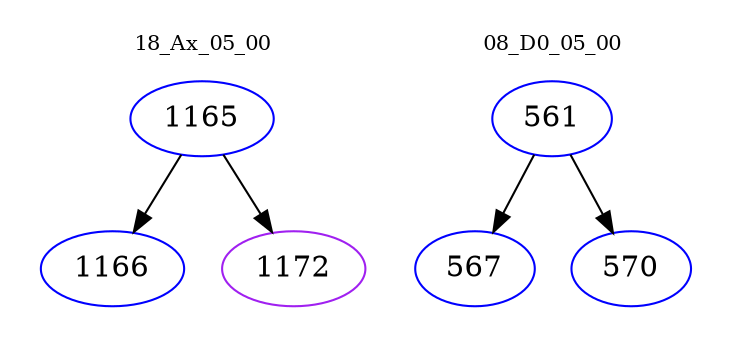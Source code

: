 digraph{
subgraph cluster_0 {
color = white
label = "18_Ax_05_00";
fontsize=10;
T0_1165 [label="1165", color="blue"]
T0_1165 -> T0_1166 [color="black"]
T0_1166 [label="1166", color="blue"]
T0_1165 -> T0_1172 [color="black"]
T0_1172 [label="1172", color="purple"]
}
subgraph cluster_1 {
color = white
label = "08_D0_05_00";
fontsize=10;
T1_561 [label="561", color="blue"]
T1_561 -> T1_567 [color="black"]
T1_567 [label="567", color="blue"]
T1_561 -> T1_570 [color="black"]
T1_570 [label="570", color="blue"]
}
}
